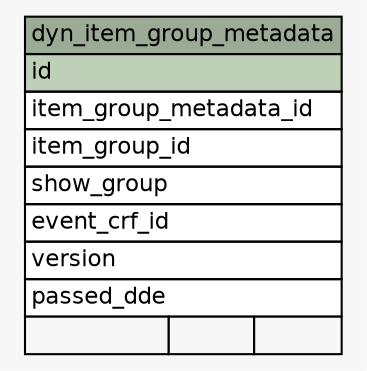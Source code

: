 // dot 2.28.0 on Windows Vista 6.0
// SchemaSpy rev 590
digraph "dyn_item_group_metadata" {
  graph [
    rankdir="RL"
    bgcolor="#f7f7f7"
    nodesep="0.18"
    ranksep="0.46"
    fontname="Helvetica"
    fontsize="11"
  ];
  node [
    fontname="Helvetica"
    fontsize="11"
    shape="plaintext"
  ];
  edge [
    arrowsize="0.8"
  ];
  "dyn_item_group_metadata" [
    label=<
    <TABLE BORDER="0" CELLBORDER="1" CELLSPACING="0" BGCOLOR="#ffffff">
      <TR><TD COLSPAN="3" BGCOLOR="#9bab96" ALIGN="CENTER">dyn_item_group_metadata</TD></TR>
      <TR><TD PORT="id" COLSPAN="3" BGCOLOR="#bed1b8" ALIGN="LEFT">id</TD></TR>
      <TR><TD PORT="item_group_metadata_id" COLSPAN="3" ALIGN="LEFT">item_group_metadata_id</TD></TR>
      <TR><TD PORT="item_group_id" COLSPAN="3" ALIGN="LEFT">item_group_id</TD></TR>
      <TR><TD PORT="show_group" COLSPAN="3" ALIGN="LEFT">show_group</TD></TR>
      <TR><TD PORT="event_crf_id" COLSPAN="3" ALIGN="LEFT">event_crf_id</TD></TR>
      <TR><TD PORT="version" COLSPAN="3" ALIGN="LEFT">version</TD></TR>
      <TR><TD PORT="passed_dde" COLSPAN="3" ALIGN="LEFT">passed_dde</TD></TR>
      <TR><TD ALIGN="LEFT" BGCOLOR="#f7f7f7">  </TD><TD ALIGN="RIGHT" BGCOLOR="#f7f7f7">  </TD><TD ALIGN="RIGHT" BGCOLOR="#f7f7f7">  </TD></TR>
    </TABLE>>
    URL="tables/dyn_item_group_metadata.html"
    tooltip="dyn_item_group_metadata"
  ];
}
